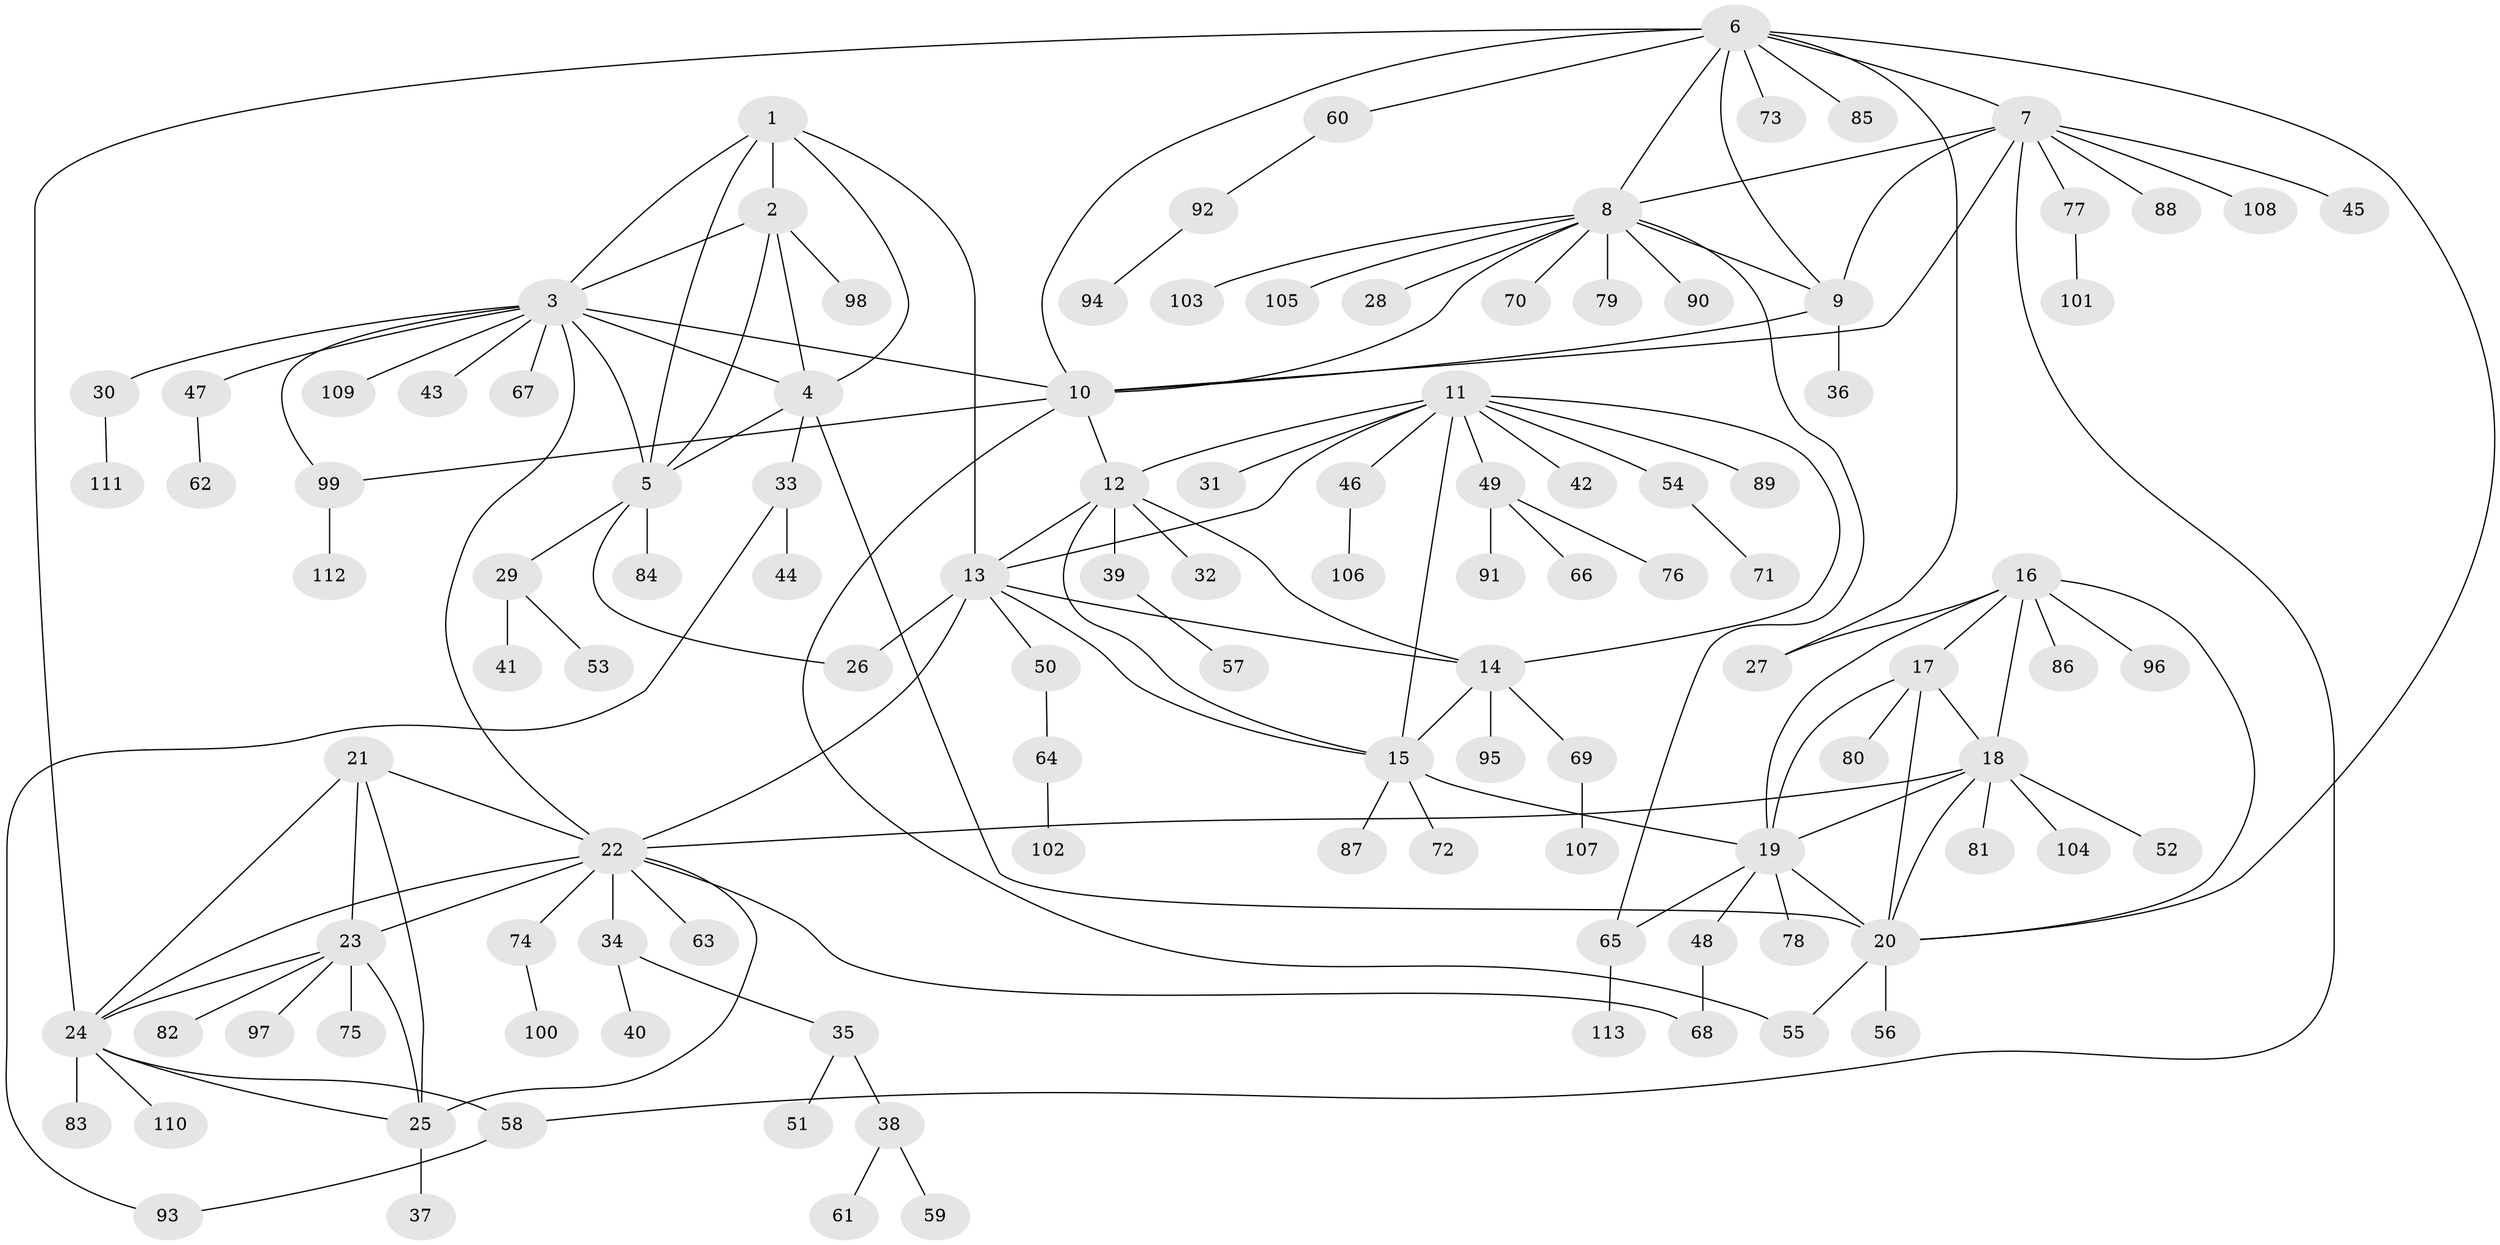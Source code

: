 // coarse degree distribution, {7: 0.10526315789473684, 2: 0.17543859649122806, 1: 0.47368421052631576, 9: 0.017543859649122806, 3: 0.05263157894736842, 8: 0.05263157894736842, 4: 0.07017543859649122, 5: 0.05263157894736842}
// Generated by graph-tools (version 1.1) at 2025/37/03/04/25 23:37:47]
// undirected, 113 vertices, 156 edges
graph export_dot {
  node [color=gray90,style=filled];
  1;
  2;
  3;
  4;
  5;
  6;
  7;
  8;
  9;
  10;
  11;
  12;
  13;
  14;
  15;
  16;
  17;
  18;
  19;
  20;
  21;
  22;
  23;
  24;
  25;
  26;
  27;
  28;
  29;
  30;
  31;
  32;
  33;
  34;
  35;
  36;
  37;
  38;
  39;
  40;
  41;
  42;
  43;
  44;
  45;
  46;
  47;
  48;
  49;
  50;
  51;
  52;
  53;
  54;
  55;
  56;
  57;
  58;
  59;
  60;
  61;
  62;
  63;
  64;
  65;
  66;
  67;
  68;
  69;
  70;
  71;
  72;
  73;
  74;
  75;
  76;
  77;
  78;
  79;
  80;
  81;
  82;
  83;
  84;
  85;
  86;
  87;
  88;
  89;
  90;
  91;
  92;
  93;
  94;
  95;
  96;
  97;
  98;
  99;
  100;
  101;
  102;
  103;
  104;
  105;
  106;
  107;
  108;
  109;
  110;
  111;
  112;
  113;
  1 -- 2;
  1 -- 3;
  1 -- 4;
  1 -- 5;
  1 -- 13;
  2 -- 3;
  2 -- 4;
  2 -- 5;
  2 -- 98;
  3 -- 4;
  3 -- 5;
  3 -- 10;
  3 -- 22;
  3 -- 30;
  3 -- 43;
  3 -- 47;
  3 -- 67;
  3 -- 99;
  3 -- 109;
  4 -- 5;
  4 -- 20;
  4 -- 33;
  5 -- 26;
  5 -- 29;
  5 -- 84;
  6 -- 7;
  6 -- 8;
  6 -- 9;
  6 -- 10;
  6 -- 20;
  6 -- 24;
  6 -- 27;
  6 -- 60;
  6 -- 73;
  6 -- 85;
  7 -- 8;
  7 -- 9;
  7 -- 10;
  7 -- 45;
  7 -- 58;
  7 -- 77;
  7 -- 88;
  7 -- 108;
  8 -- 9;
  8 -- 10;
  8 -- 28;
  8 -- 65;
  8 -- 70;
  8 -- 79;
  8 -- 90;
  8 -- 103;
  8 -- 105;
  9 -- 10;
  9 -- 36;
  10 -- 12;
  10 -- 55;
  10 -- 99;
  11 -- 12;
  11 -- 13;
  11 -- 14;
  11 -- 15;
  11 -- 31;
  11 -- 42;
  11 -- 46;
  11 -- 49;
  11 -- 54;
  11 -- 89;
  12 -- 13;
  12 -- 14;
  12 -- 15;
  12 -- 32;
  12 -- 39;
  13 -- 14;
  13 -- 15;
  13 -- 22;
  13 -- 26;
  13 -- 50;
  14 -- 15;
  14 -- 69;
  14 -- 95;
  15 -- 19;
  15 -- 72;
  15 -- 87;
  16 -- 17;
  16 -- 18;
  16 -- 19;
  16 -- 20;
  16 -- 27;
  16 -- 86;
  16 -- 96;
  17 -- 18;
  17 -- 19;
  17 -- 20;
  17 -- 80;
  18 -- 19;
  18 -- 20;
  18 -- 22;
  18 -- 52;
  18 -- 81;
  18 -- 104;
  19 -- 20;
  19 -- 48;
  19 -- 65;
  19 -- 78;
  20 -- 55;
  20 -- 56;
  21 -- 22;
  21 -- 23;
  21 -- 24;
  21 -- 25;
  22 -- 23;
  22 -- 24;
  22 -- 25;
  22 -- 34;
  22 -- 63;
  22 -- 68;
  22 -- 74;
  23 -- 24;
  23 -- 25;
  23 -- 75;
  23 -- 82;
  23 -- 97;
  24 -- 25;
  24 -- 58;
  24 -- 83;
  24 -- 110;
  25 -- 37;
  29 -- 41;
  29 -- 53;
  30 -- 111;
  33 -- 44;
  33 -- 93;
  34 -- 35;
  34 -- 40;
  35 -- 38;
  35 -- 51;
  38 -- 59;
  38 -- 61;
  39 -- 57;
  46 -- 106;
  47 -- 62;
  48 -- 68;
  49 -- 66;
  49 -- 76;
  49 -- 91;
  50 -- 64;
  54 -- 71;
  58 -- 93;
  60 -- 92;
  64 -- 102;
  65 -- 113;
  69 -- 107;
  74 -- 100;
  77 -- 101;
  92 -- 94;
  99 -- 112;
}
